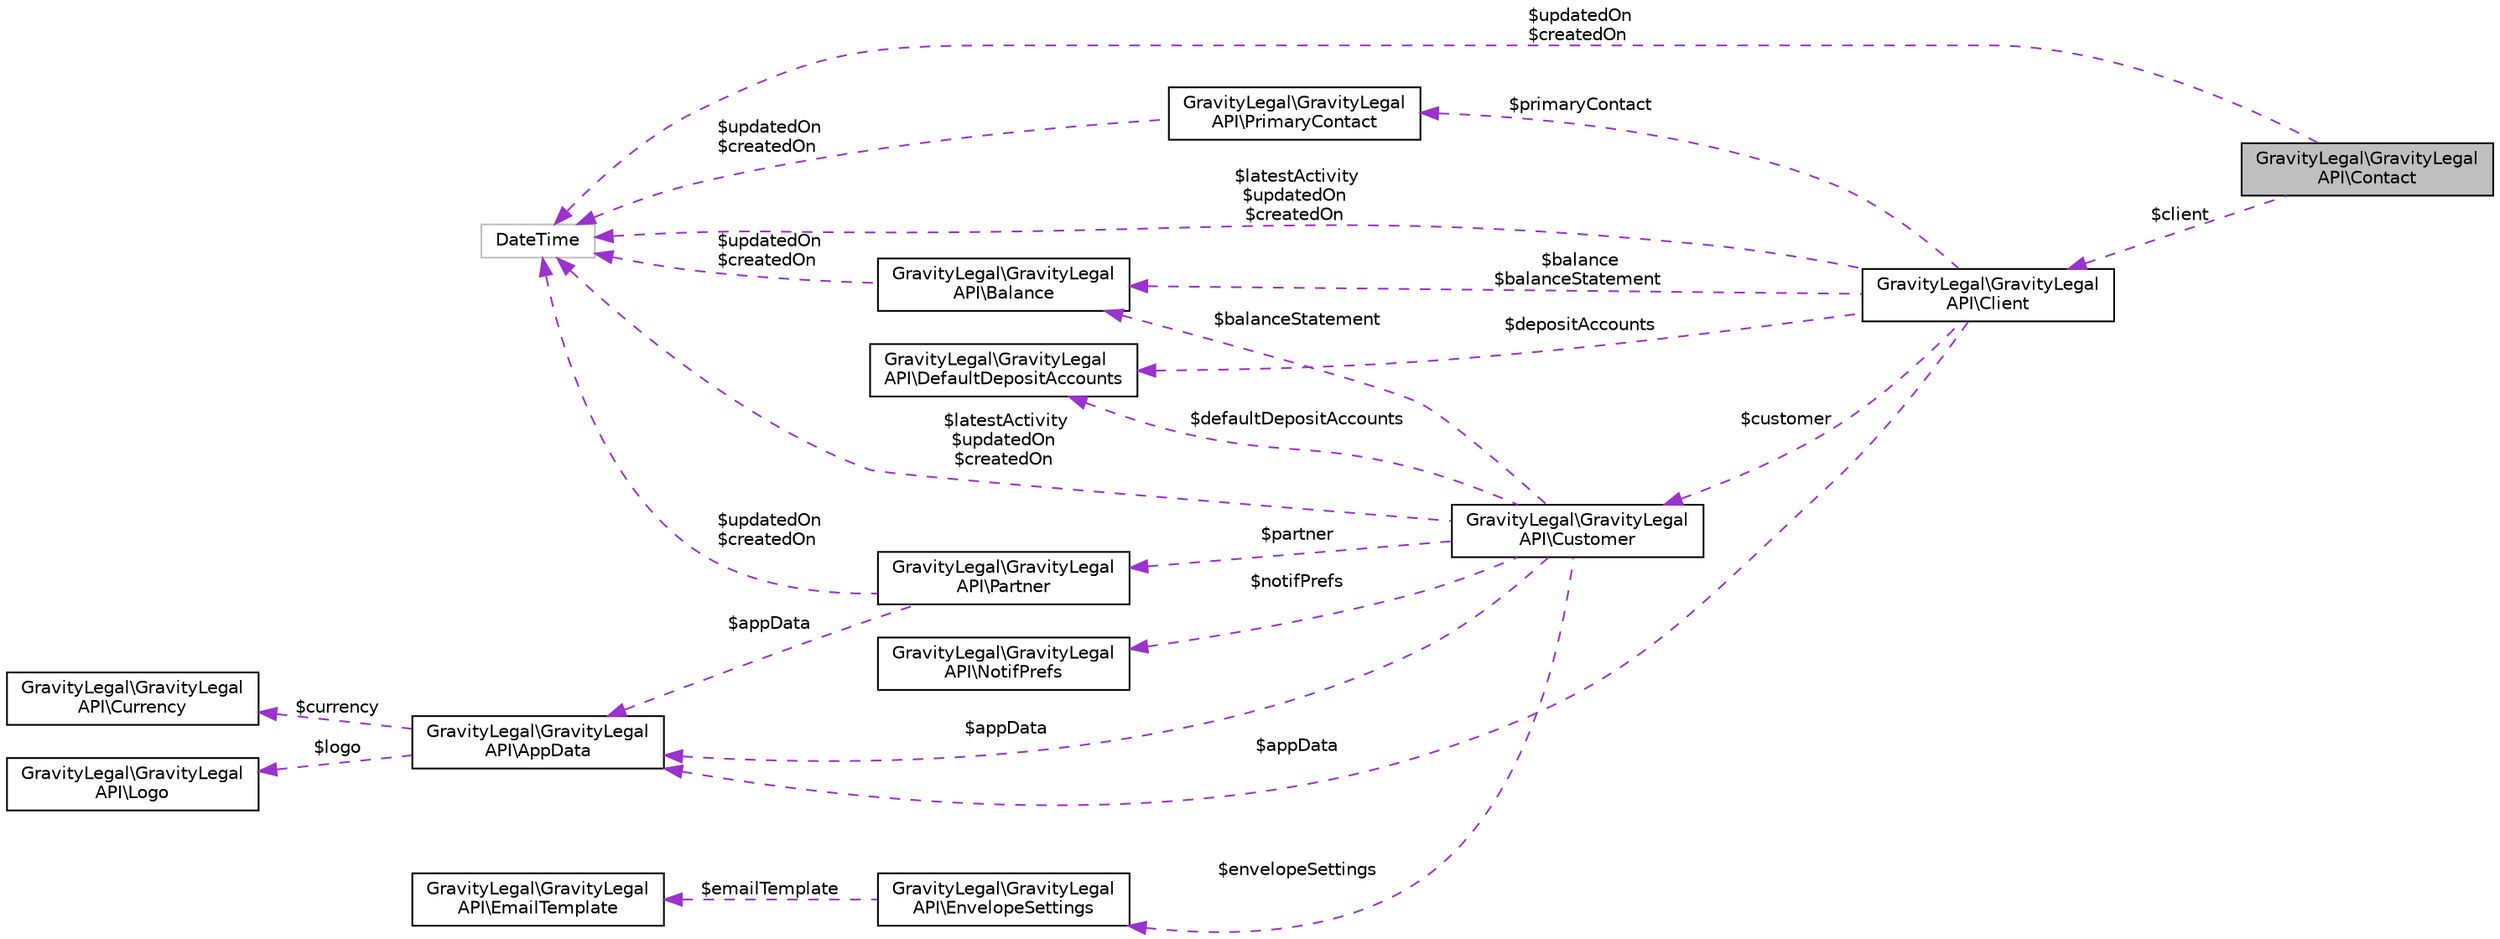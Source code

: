 digraph "GravityLegal\GravityLegalAPI\Contact"
{
 // LATEX_PDF_SIZE
  edge [fontname="Helvetica",fontsize="10",labelfontname="Helvetica",labelfontsize="10"];
  node [fontname="Helvetica",fontsize="10",shape=record];
  rankdir="LR";
  Node1 [label="GravityLegal\\GravityLegal\lAPI\\Contact",height=0.2,width=0.4,color="black", fillcolor="grey75", style="filled", fontcolor="black",tooltip=" "];
  Node2 -> Node1 [dir="back",color="darkorchid3",fontsize="10",style="dashed",label=" $updatedOn\n$createdOn" ,fontname="Helvetica"];
  Node2 [label="DateTime",height=0.2,width=0.4,color="grey75", fillcolor="white", style="filled",tooltip=" "];
  Node3 -> Node1 [dir="back",color="darkorchid3",fontsize="10",style="dashed",label=" $client" ,fontname="Helvetica"];
  Node3 [label="GravityLegal\\GravityLegal\lAPI\\Client",height=0.2,width=0.4,color="black", fillcolor="white", style="filled",URL="$classGravityLegal_1_1GravityLegalAPI_1_1Client.html",tooltip=" "];
  Node4 -> Node3 [dir="back",color="darkorchid3",fontsize="10",style="dashed",label=" $primaryContact" ,fontname="Helvetica"];
  Node4 [label="GravityLegal\\GravityLegal\lAPI\\PrimaryContact",height=0.2,width=0.4,color="black", fillcolor="white", style="filled",URL="$classGravityLegal_1_1GravityLegalAPI_1_1PrimaryContact.html",tooltip=" "];
  Node2 -> Node4 [dir="back",color="darkorchid3",fontsize="10",style="dashed",label=" $updatedOn\n$createdOn" ,fontname="Helvetica"];
  Node5 -> Node3 [dir="back",color="darkorchid3",fontsize="10",style="dashed",label=" $depositAccounts" ,fontname="Helvetica"];
  Node5 [label="GravityLegal\\GravityLegal\lAPI\\DefaultDepositAccounts",height=0.2,width=0.4,color="black", fillcolor="white", style="filled",URL="$classGravityLegal_1_1GravityLegalAPI_1_1DefaultDepositAccounts.html",tooltip=" "];
  Node2 -> Node3 [dir="back",color="darkorchid3",fontsize="10",style="dashed",label=" $latestActivity\n$updatedOn\n$createdOn" ,fontname="Helvetica"];
  Node6 -> Node3 [dir="back",color="darkorchid3",fontsize="10",style="dashed",label=" $balance\n$balanceStatement" ,fontname="Helvetica"];
  Node6 [label="GravityLegal\\GravityLegal\lAPI\\Balance",height=0.2,width=0.4,color="black", fillcolor="white", style="filled",URL="$classGravityLegal_1_1GravityLegalAPI_1_1Balance.html",tooltip=" "];
  Node2 -> Node6 [dir="back",color="darkorchid3",fontsize="10",style="dashed",label=" $updatedOn\n$createdOn" ,fontname="Helvetica"];
  Node7 -> Node3 [dir="back",color="darkorchid3",fontsize="10",style="dashed",label=" $appData" ,fontname="Helvetica"];
  Node7 [label="GravityLegal\\GravityLegal\lAPI\\AppData",height=0.2,width=0.4,color="black", fillcolor="white", style="filled",URL="$classGravityLegal_1_1GravityLegalAPI_1_1AppData.html",tooltip=" "];
  Node8 -> Node7 [dir="back",color="darkorchid3",fontsize="10",style="dashed",label=" $currency" ,fontname="Helvetica"];
  Node8 [label="GravityLegal\\GravityLegal\lAPI\\Currency",height=0.2,width=0.4,color="black", fillcolor="white", style="filled",URL="$classGravityLegal_1_1GravityLegalAPI_1_1Currency.html",tooltip=" "];
  Node9 -> Node7 [dir="back",color="darkorchid3",fontsize="10",style="dashed",label=" $logo" ,fontname="Helvetica"];
  Node9 [label="GravityLegal\\GravityLegal\lAPI\\Logo",height=0.2,width=0.4,color="black", fillcolor="white", style="filled",URL="$classGravityLegal_1_1GravityLegalAPI_1_1Logo.html",tooltip=" "];
  Node10 -> Node3 [dir="back",color="darkorchid3",fontsize="10",style="dashed",label=" $customer" ,fontname="Helvetica"];
  Node10 [label="GravityLegal\\GravityLegal\lAPI\\Customer",height=0.2,width=0.4,color="black", fillcolor="white", style="filled",URL="$classGravityLegal_1_1GravityLegalAPI_1_1Customer.html",tooltip=" "];
  Node5 -> Node10 [dir="back",color="darkorchid3",fontsize="10",style="dashed",label=" $defaultDepositAccounts" ,fontname="Helvetica"];
  Node11 -> Node10 [dir="back",color="darkorchid3",fontsize="10",style="dashed",label=" $notifPrefs" ,fontname="Helvetica"];
  Node11 [label="GravityLegal\\GravityLegal\lAPI\\NotifPrefs",height=0.2,width=0.4,color="black", fillcolor="white", style="filled",URL="$classGravityLegal_1_1GravityLegalAPI_1_1NotifPrefs.html",tooltip=" "];
  Node2 -> Node10 [dir="back",color="darkorchid3",fontsize="10",style="dashed",label=" $latestActivity\n$updatedOn\n$createdOn" ,fontname="Helvetica"];
  Node12 -> Node10 [dir="back",color="darkorchid3",fontsize="10",style="dashed",label=" $envelopeSettings" ,fontname="Helvetica"];
  Node12 [label="GravityLegal\\GravityLegal\lAPI\\EnvelopeSettings",height=0.2,width=0.4,color="black", fillcolor="white", style="filled",URL="$classGravityLegal_1_1GravityLegalAPI_1_1EnvelopeSettings.html",tooltip=" "];
  Node13 -> Node12 [dir="back",color="darkorchid3",fontsize="10",style="dashed",label=" $emailTemplate" ,fontname="Helvetica"];
  Node13 [label="GravityLegal\\GravityLegal\lAPI\\EmailTemplate",height=0.2,width=0.4,color="black", fillcolor="white", style="filled",URL="$classGravityLegal_1_1GravityLegalAPI_1_1EmailTemplate.html",tooltip=" "];
  Node6 -> Node10 [dir="back",color="darkorchid3",fontsize="10",style="dashed",label=" $balanceStatement" ,fontname="Helvetica"];
  Node7 -> Node10 [dir="back",color="darkorchid3",fontsize="10",style="dashed",label=" $appData" ,fontname="Helvetica"];
  Node14 -> Node10 [dir="back",color="darkorchid3",fontsize="10",style="dashed",label=" $partner" ,fontname="Helvetica"];
  Node14 [label="GravityLegal\\GravityLegal\lAPI\\Partner",height=0.2,width=0.4,color="black", fillcolor="white", style="filled",URL="$classGravityLegal_1_1GravityLegalAPI_1_1Partner.html",tooltip=" "];
  Node2 -> Node14 [dir="back",color="darkorchid3",fontsize="10",style="dashed",label=" $updatedOn\n$createdOn" ,fontname="Helvetica"];
  Node7 -> Node14 [dir="back",color="darkorchid3",fontsize="10",style="dashed",label=" $appData" ,fontname="Helvetica"];
}
